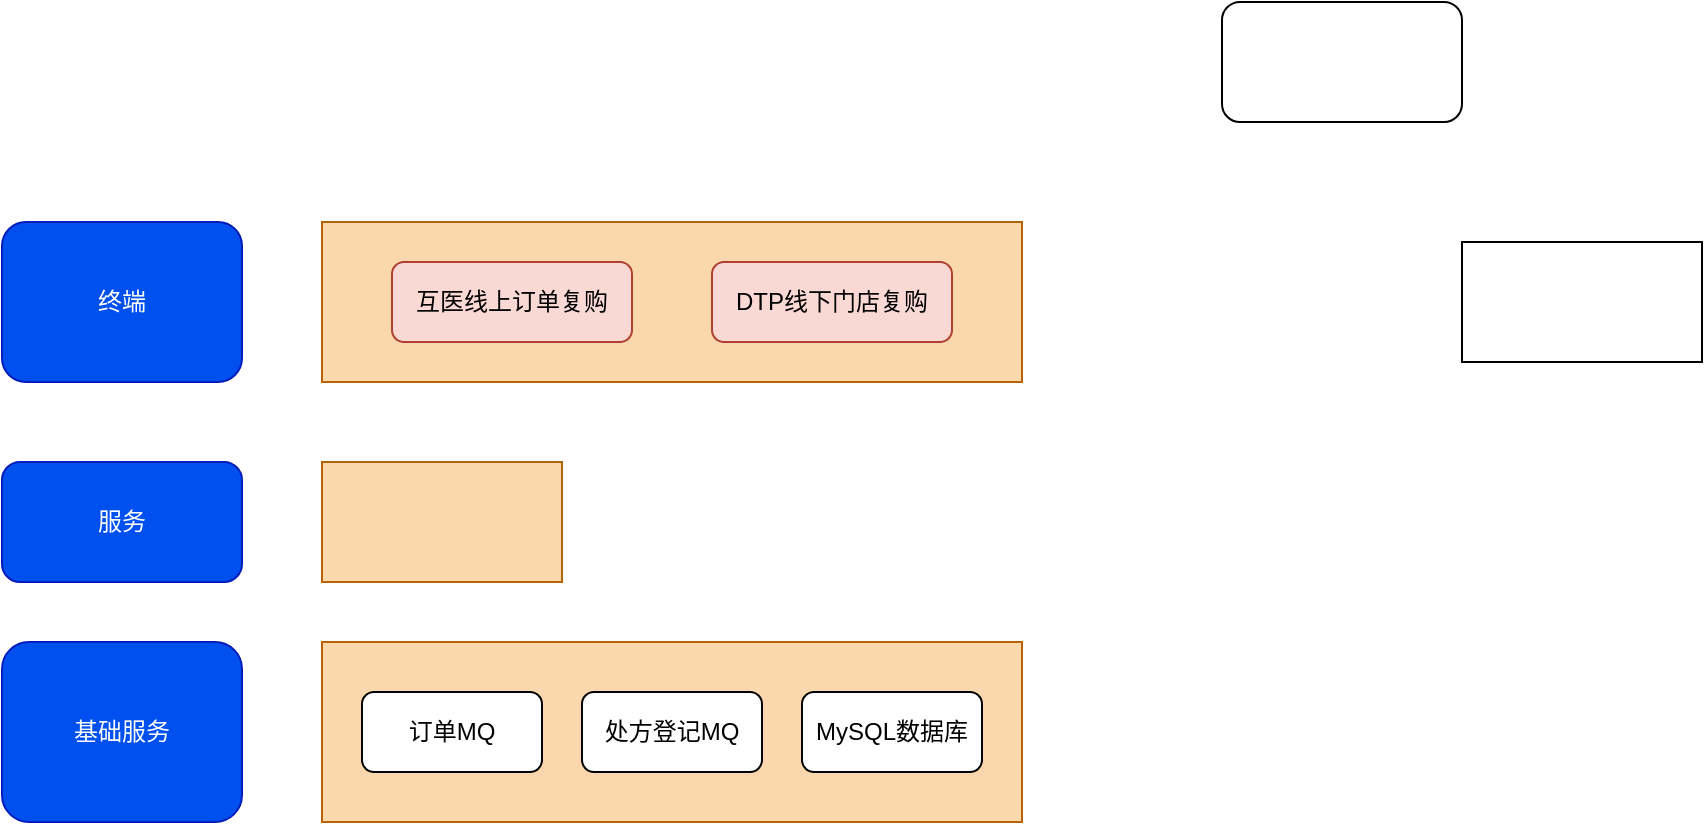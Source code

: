<mxfile version="20.8.5" type="github">
  <diagram id="elHSAohA4Sq5L1RuTIjF" name="第 1 页">
    <mxGraphModel dx="1434" dy="764" grid="1" gridSize="10" guides="1" tooltips="1" connect="1" arrows="1" fold="1" page="1" pageScale="1" pageWidth="850" pageHeight="1100" math="0" shadow="0">
      <root>
        <mxCell id="0" />
        <mxCell id="1" parent="0" />
        <mxCell id="3P5BmxUmbmKsK2s0NOQR-1" value="终端" style="rounded=1;whiteSpace=wrap;html=1;fillColor=#0050ef;fontColor=#ffffff;strokeColor=#001DBC;" vertex="1" parent="1">
          <mxGeometry x="360" y="360" width="120" height="80" as="geometry" />
        </mxCell>
        <mxCell id="3P5BmxUmbmKsK2s0NOQR-2" value="基础服务" style="rounded=1;whiteSpace=wrap;html=1;fillColor=#0050ef;fontColor=#ffffff;strokeColor=#001DBC;" vertex="1" parent="1">
          <mxGeometry x="360" y="570" width="120" height="90" as="geometry" />
        </mxCell>
        <mxCell id="3P5BmxUmbmKsK2s0NOQR-3" value="服务" style="rounded=1;whiteSpace=wrap;html=1;fillColor=#0050ef;fontColor=#ffffff;strokeColor=#001DBC;" vertex="1" parent="1">
          <mxGeometry x="360" y="480" width="120" height="60" as="geometry" />
        </mxCell>
        <mxCell id="3P5BmxUmbmKsK2s0NOQR-4" value="" style="rounded=0;whiteSpace=wrap;html=1;fillColor=#fad7ac;strokeColor=#b46504;" vertex="1" parent="1">
          <mxGeometry x="520" y="360" width="350" height="80" as="geometry" />
        </mxCell>
        <mxCell id="3P5BmxUmbmKsK2s0NOQR-5" value="" style="rounded=0;whiteSpace=wrap;html=1;fillColor=#fad7ac;strokeColor=#b46504;" vertex="1" parent="1">
          <mxGeometry x="520" y="480" width="120" height="60" as="geometry" />
        </mxCell>
        <mxCell id="3P5BmxUmbmKsK2s0NOQR-6" value="" style="rounded=0;whiteSpace=wrap;html=1;fillColor=#fad7ac;strokeColor=#b46504;" vertex="1" parent="1">
          <mxGeometry x="520" y="570" width="350" height="90" as="geometry" />
        </mxCell>
        <mxCell id="3P5BmxUmbmKsK2s0NOQR-7" value="互医线上订单复购" style="rounded=1;whiteSpace=wrap;html=1;fillColor=#fad9d5;strokeColor=#ae4132;" vertex="1" parent="1">
          <mxGeometry x="555" y="380" width="120" height="40" as="geometry" />
        </mxCell>
        <mxCell id="3P5BmxUmbmKsK2s0NOQR-8" value="DTP线下门店复购" style="rounded=1;whiteSpace=wrap;html=1;fillColor=#fad9d5;strokeColor=#ae4132;" vertex="1" parent="1">
          <mxGeometry x="715" y="380" width="120" height="40" as="geometry" />
        </mxCell>
        <mxCell id="3P5BmxUmbmKsK2s0NOQR-9" value="" style="rounded=1;whiteSpace=wrap;html=1;" vertex="1" parent="1">
          <mxGeometry x="970" y="250" width="120" height="60" as="geometry" />
        </mxCell>
        <mxCell id="3P5BmxUmbmKsK2s0NOQR-10" value="" style="rounded=0;whiteSpace=wrap;html=1;" vertex="1" parent="1">
          <mxGeometry x="1090" y="370" width="120" height="60" as="geometry" />
        </mxCell>
        <mxCell id="3P5BmxUmbmKsK2s0NOQR-11" value="订单MQ" style="rounded=1;whiteSpace=wrap;html=1;" vertex="1" parent="1">
          <mxGeometry x="540" y="595" width="90" height="40" as="geometry" />
        </mxCell>
        <mxCell id="3P5BmxUmbmKsK2s0NOQR-12" value="处方登记MQ" style="rounded=1;whiteSpace=wrap;html=1;" vertex="1" parent="1">
          <mxGeometry x="650" y="595" width="90" height="40" as="geometry" />
        </mxCell>
        <mxCell id="3P5BmxUmbmKsK2s0NOQR-13" value="MySQL数据库" style="rounded=1;whiteSpace=wrap;html=1;" vertex="1" parent="1">
          <mxGeometry x="760" y="595" width="90" height="40" as="geometry" />
        </mxCell>
      </root>
    </mxGraphModel>
  </diagram>
</mxfile>
